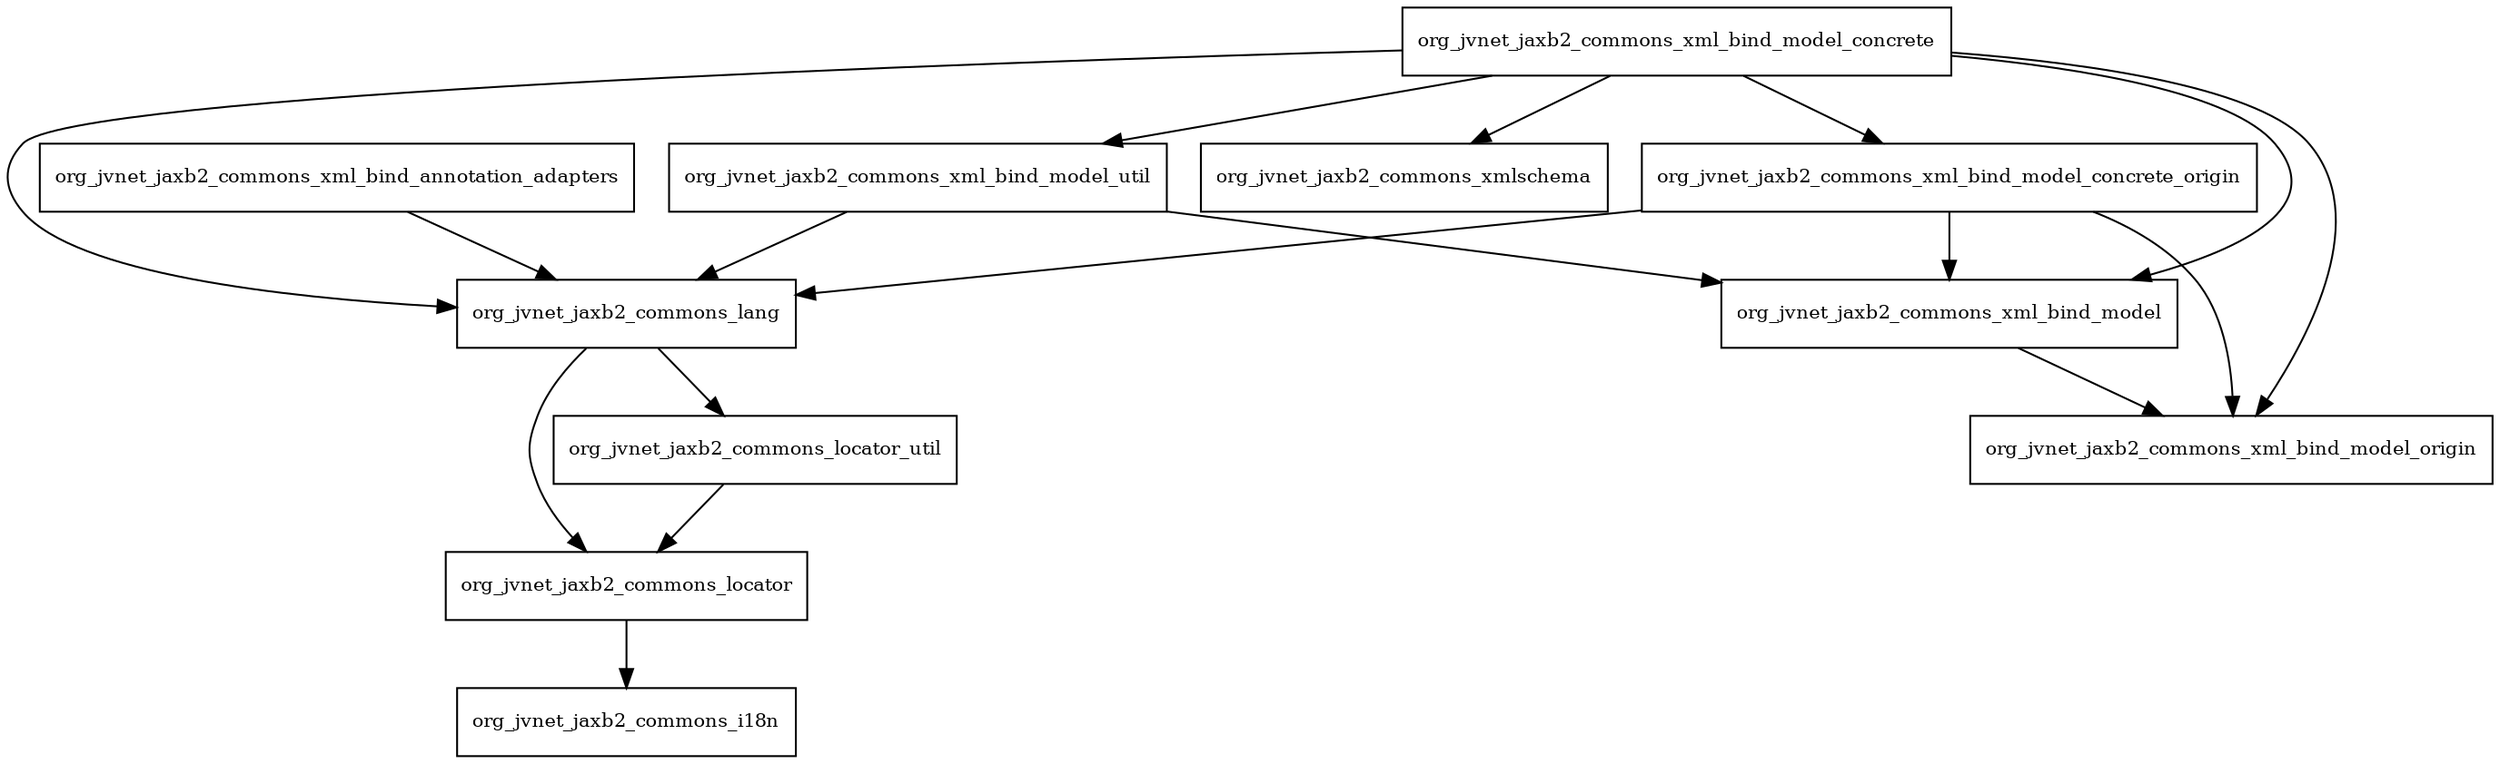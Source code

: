 digraph jaxb2_basics_runtime_0_11_1_package_dependencies {
  node [shape = box, fontsize=10.0];
  org_jvnet_jaxb2_commons_lang -> org_jvnet_jaxb2_commons_locator;
  org_jvnet_jaxb2_commons_lang -> org_jvnet_jaxb2_commons_locator_util;
  org_jvnet_jaxb2_commons_locator -> org_jvnet_jaxb2_commons_i18n;
  org_jvnet_jaxb2_commons_locator_util -> org_jvnet_jaxb2_commons_locator;
  org_jvnet_jaxb2_commons_xml_bind_annotation_adapters -> org_jvnet_jaxb2_commons_lang;
  org_jvnet_jaxb2_commons_xml_bind_model -> org_jvnet_jaxb2_commons_xml_bind_model_origin;
  org_jvnet_jaxb2_commons_xml_bind_model_concrete -> org_jvnet_jaxb2_commons_lang;
  org_jvnet_jaxb2_commons_xml_bind_model_concrete -> org_jvnet_jaxb2_commons_xml_bind_model;
  org_jvnet_jaxb2_commons_xml_bind_model_concrete -> org_jvnet_jaxb2_commons_xml_bind_model_concrete_origin;
  org_jvnet_jaxb2_commons_xml_bind_model_concrete -> org_jvnet_jaxb2_commons_xml_bind_model_origin;
  org_jvnet_jaxb2_commons_xml_bind_model_concrete -> org_jvnet_jaxb2_commons_xml_bind_model_util;
  org_jvnet_jaxb2_commons_xml_bind_model_concrete -> org_jvnet_jaxb2_commons_xmlschema;
  org_jvnet_jaxb2_commons_xml_bind_model_concrete_origin -> org_jvnet_jaxb2_commons_lang;
  org_jvnet_jaxb2_commons_xml_bind_model_concrete_origin -> org_jvnet_jaxb2_commons_xml_bind_model;
  org_jvnet_jaxb2_commons_xml_bind_model_concrete_origin -> org_jvnet_jaxb2_commons_xml_bind_model_origin;
  org_jvnet_jaxb2_commons_xml_bind_model_util -> org_jvnet_jaxb2_commons_lang;
  org_jvnet_jaxb2_commons_xml_bind_model_util -> org_jvnet_jaxb2_commons_xml_bind_model;
}
